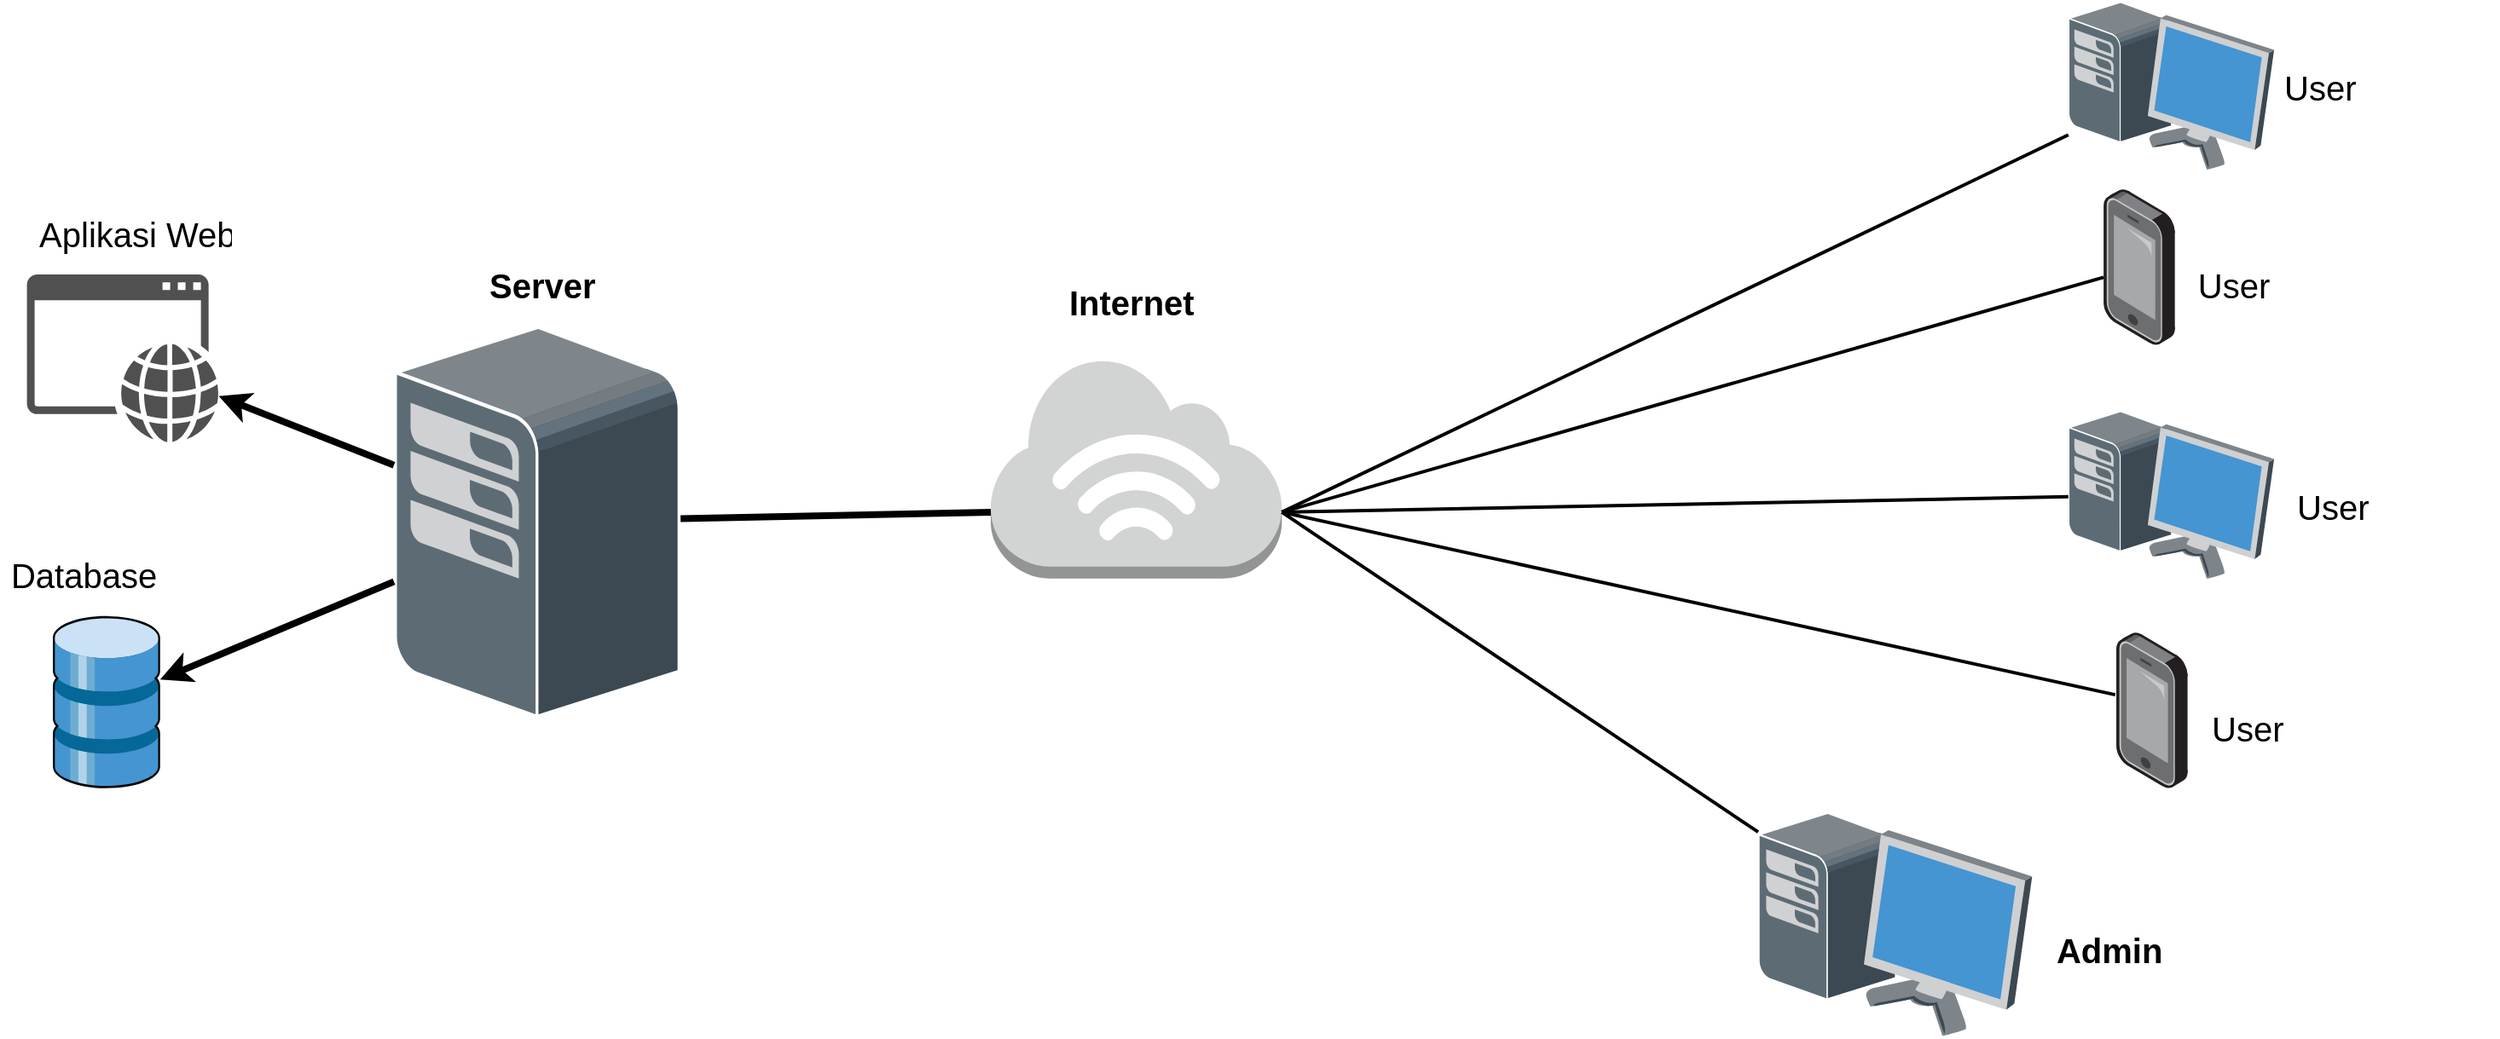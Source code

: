 <mxfile version="20.3.2" type="github">
  <diagram name="Page-1" id="197159a0-c6a4-9194-75a8-e4174976684c">
    <mxGraphModel dx="1533" dy="1293" grid="1" gridSize="10" guides="1" tooltips="1" connect="1" arrows="1" fold="1" page="1" pageScale="1.5" pageWidth="1169" pageHeight="826" background="none" math="0" shadow="0">
      <root>
        <mxCell id="0" style=";html=1;" />
        <mxCell id="1" style=";html=1;" parent="0" />
        <mxCell id="GcWamPMHpTgms4pKiPbo-2" value="" style="shadow=0;dashed=0;html=1;labelPosition=center;verticalLabelPosition=bottom;verticalAlign=top;align=center;outlineConnect=0;shape=mxgraph.veeam.3d.datastore;" vertex="1" parent="1">
          <mxGeometry x="110" y="460.31" width="62.89" height="101.07" as="geometry" />
        </mxCell>
        <mxCell id="GcWamPMHpTgms4pKiPbo-3" value="" style="shadow=0;dashed=0;html=1;labelPosition=center;verticalLabelPosition=bottom;verticalAlign=top;align=center;outlineConnect=0;shape=mxgraph.veeam.3d.esx_esxi;" vertex="1" parent="1">
          <mxGeometry x="310" y="290" width="168.09" height="230" as="geometry" />
        </mxCell>
        <mxCell id="GcWamPMHpTgms4pKiPbo-7" value="" style="shadow=0;dashed=0;html=1;labelPosition=center;verticalLabelPosition=bottom;verticalAlign=top;align=center;outlineConnect=0;shape=mxgraph.veeam.3d.workstation;" vertex="1" parent="1">
          <mxGeometry x="1110" y="575.54" width="160.65" height="131.05" as="geometry" />
        </mxCell>
        <mxCell id="GcWamPMHpTgms4pKiPbo-9" value="" style="endArrow=classic;html=1;rounded=0;jumpSize=20;strokeWidth=4;" edge="1" parent="1" source="GcWamPMHpTgms4pKiPbo-3" target="GcWamPMHpTgms4pKiPbo-2">
          <mxGeometry width="50" height="50" relative="1" as="geometry">
            <mxPoint x="460" y="854.47" as="sourcePoint" />
            <mxPoint x="510" y="804.47" as="targetPoint" />
          </mxGeometry>
        </mxCell>
        <mxCell id="GcWamPMHpTgms4pKiPbo-11" value="" style="points=[];aspect=fixed;html=1;align=center;shadow=0;dashed=0;image;image=img/lib/allied_telesis/computer_and_terminals/Smartphone.svg;" vertex="1" parent="1">
          <mxGeometry x="1312.53" y="210.0" width="41.88" height="91.38" as="geometry" />
        </mxCell>
        <mxCell id="GcWamPMHpTgms4pKiPbo-12" value="" style="shadow=0;dashed=0;html=1;labelPosition=center;verticalLabelPosition=bottom;verticalAlign=top;align=center;outlineConnect=0;shape=mxgraph.veeam.3d.workstation;" vertex="1" parent="1">
          <mxGeometry x="1291.88" y="340" width="120.65" height="98.42" as="geometry" />
        </mxCell>
        <mxCell id="GcWamPMHpTgms4pKiPbo-13" value="" style="shadow=0;dashed=0;html=1;labelPosition=center;verticalLabelPosition=bottom;verticalAlign=top;align=center;outlineConnect=0;shape=mxgraph.veeam.3d.workstation;" vertex="1" parent="1">
          <mxGeometry x="1291.88" y="100" width="120.65" height="98.42" as="geometry" />
        </mxCell>
        <mxCell id="GcWamPMHpTgms4pKiPbo-14" value="" style="points=[];aspect=fixed;html=1;align=center;shadow=0;dashed=0;image;image=img/lib/allied_telesis/computer_and_terminals/Smartphone.svg;" vertex="1" parent="1">
          <mxGeometry x="1320" y="470.0" width="41.88" height="91.38" as="geometry" />
        </mxCell>
        <mxCell id="GcWamPMHpTgms4pKiPbo-19" value="" style="outlineConnect=0;dashed=0;verticalLabelPosition=bottom;verticalAlign=top;align=center;html=1;shape=mxgraph.aws3.internet_3;fillColor=#D2D3D3;gradientColor=none;" vertex="1" parent="1">
          <mxGeometry x="660" y="308.52" width="170.65" height="129.9" as="geometry" />
        </mxCell>
        <mxCell id="GcWamPMHpTgms4pKiPbo-21" value="" style="endArrow=none;html=1;rounded=0;jumpSize=20;entryX=0;entryY=0.7;entryDx=0;entryDy=0;entryPerimeter=0;strokeWidth=4;endFill=0;" edge="1" parent="1" source="GcWamPMHpTgms4pKiPbo-3" target="GcWamPMHpTgms4pKiPbo-19">
          <mxGeometry width="50" height="50" relative="1" as="geometry">
            <mxPoint x="850" y="370" as="sourcePoint" />
            <mxPoint x="900" y="320" as="targetPoint" />
          </mxGeometry>
        </mxCell>
        <mxCell id="GcWamPMHpTgms4pKiPbo-25" value="" style="endArrow=none;html=1;rounded=0;jumpSize=20;entryX=1;entryY=0.7;entryDx=0;entryDy=0;entryPerimeter=0;strokeWidth=2;endFill=0;" edge="1" parent="1" source="GcWamPMHpTgms4pKiPbo-13" target="GcWamPMHpTgms4pKiPbo-19">
          <mxGeometry width="50" height="50" relative="1" as="geometry">
            <mxPoint x="628.09" y="357.838" as="sourcePoint" />
            <mxPoint x="905.325" y="250" as="targetPoint" />
          </mxGeometry>
        </mxCell>
        <mxCell id="GcWamPMHpTgms4pKiPbo-26" value="" style="endArrow=none;html=1;rounded=0;jumpSize=20;entryX=1;entryY=0.7;entryDx=0;entryDy=0;entryPerimeter=0;strokeWidth=2;endFill=0;" edge="1" parent="1" source="GcWamPMHpTgms4pKiPbo-11" target="GcWamPMHpTgms4pKiPbo-19">
          <mxGeometry width="50" height="50" relative="1" as="geometry">
            <mxPoint x="1370" y="320.108" as="sourcePoint" />
            <mxPoint x="905.325" y="250" as="targetPoint" />
          </mxGeometry>
        </mxCell>
        <mxCell id="GcWamPMHpTgms4pKiPbo-27" value="" style="endArrow=none;html=1;rounded=0;jumpSize=20;entryX=1;entryY=0.7;entryDx=0;entryDy=0;entryPerimeter=0;strokeWidth=2;endFill=0;" edge="1" parent="1" source="GcWamPMHpTgms4pKiPbo-12" target="GcWamPMHpTgms4pKiPbo-19">
          <mxGeometry width="50" height="50" relative="1" as="geometry">
            <mxPoint x="1309.38" y="415.531" as="sourcePoint" />
            <mxPoint x="905.325" y="250" as="targetPoint" />
          </mxGeometry>
        </mxCell>
        <mxCell id="GcWamPMHpTgms4pKiPbo-28" value="" style="endArrow=none;html=1;rounded=0;jumpSize=20;entryX=1;entryY=0.7;entryDx=0;entryDy=0;entryPerimeter=0;strokeWidth=2;exitX=-0.015;exitY=0.4;exitDx=0;exitDy=0;exitPerimeter=0;endFill=0;" edge="1" parent="1" source="GcWamPMHpTgms4pKiPbo-14" target="GcWamPMHpTgms4pKiPbo-19">
          <mxGeometry width="50" height="50" relative="1" as="geometry">
            <mxPoint x="1270" y="532.482" as="sourcePoint" />
            <mxPoint x="905.325" y="250" as="targetPoint" />
          </mxGeometry>
        </mxCell>
        <mxCell id="GcWamPMHpTgms4pKiPbo-29" value="" style="endArrow=none;html=1;rounded=0;jumpSize=20;entryX=1;entryY=0.7;entryDx=0;entryDy=0;entryPerimeter=0;strokeWidth=2;endFill=0;" edge="1" parent="1" source="GcWamPMHpTgms4pKiPbo-7" target="GcWamPMHpTgms4pKiPbo-19">
          <mxGeometry width="50" height="50" relative="1" as="geometry">
            <mxPoint x="1227.492" y="664.972" as="sourcePoint" />
            <mxPoint x="905.325" y="250" as="targetPoint" />
          </mxGeometry>
        </mxCell>
        <mxCell id="GcWamPMHpTgms4pKiPbo-30" value="" style="sketch=0;pointerEvents=1;shadow=0;dashed=0;html=1;strokeColor=none;fillColor=#505050;labelPosition=center;verticalLabelPosition=bottom;verticalAlign=top;outlineConnect=0;align=center;shape=mxgraph.office.concepts.application_web;" vertex="1" parent="1">
          <mxGeometry x="94.8" y="260" width="112.48" height="98.42" as="geometry" />
        </mxCell>
        <mxCell id="GcWamPMHpTgms4pKiPbo-31" value="" style="endArrow=classic;html=1;rounded=0;jumpSize=20;strokeWidth=4;" edge="1" parent="1" source="GcWamPMHpTgms4pKiPbo-3" target="GcWamPMHpTgms4pKiPbo-30">
          <mxGeometry width="50" height="50" relative="1" as="geometry">
            <mxPoint x="320" y="481.223" as="sourcePoint" />
            <mxPoint x="172.89" y="597.138" as="targetPoint" />
          </mxGeometry>
        </mxCell>
        <mxCell id="GcWamPMHpTgms4pKiPbo-32" value="Aplikasi Web" style="text;strokeColor=none;fillColor=none;align=left;verticalAlign=middle;spacingLeft=4;spacingRight=4;overflow=hidden;points=[[0,0.5],[1,0.5]];portConstraint=eastwest;rotatable=0;fontSize=20;" vertex="1" parent="1">
          <mxGeometry x="96.04" y="220" width="123.96" height="30" as="geometry" />
        </mxCell>
        <mxCell id="GcWamPMHpTgms4pKiPbo-33" value="Database" style="text;strokeColor=none;fillColor=none;align=left;verticalAlign=middle;spacingLeft=4;spacingRight=4;overflow=hidden;points=[[0,0.5],[1,0.5]];portConstraint=eastwest;rotatable=0;fontSize=20;" vertex="1" parent="1">
          <mxGeometry x="79.46" y="420" width="123.96" height="30" as="geometry" />
        </mxCell>
        <mxCell id="GcWamPMHpTgms4pKiPbo-34" value="Internet" style="text;strokeColor=none;fillColor=none;align=left;verticalAlign=middle;spacingLeft=4;spacingRight=4;overflow=hidden;points=[[0,0.5],[1,0.5]];portConstraint=eastwest;rotatable=0;fontSize=20;fontStyle=1" vertex="1" parent="1">
          <mxGeometry x="700" y="260" width="123.96" height="30" as="geometry" />
        </mxCell>
        <mxCell id="GcWamPMHpTgms4pKiPbo-35" value="User" style="text;strokeColor=none;fillColor=none;align=left;verticalAlign=middle;spacingLeft=4;spacingRight=4;overflow=hidden;points=[[0,0.5],[1,0.5]];portConstraint=eastwest;rotatable=0;fontSize=20;" vertex="1" parent="1">
          <mxGeometry x="1412.53" y="134.21" width="123.96" height="30" as="geometry" />
        </mxCell>
        <mxCell id="GcWamPMHpTgms4pKiPbo-36" value="User" style="text;strokeColor=none;fillColor=none;align=left;verticalAlign=middle;spacingLeft=4;spacingRight=4;overflow=hidden;points=[[0,0.5],[1,0.5]];portConstraint=eastwest;rotatable=0;fontSize=20;" vertex="1" parent="1">
          <mxGeometry x="1361.88" y="250" width="123.96" height="30" as="geometry" />
        </mxCell>
        <mxCell id="GcWamPMHpTgms4pKiPbo-37" value="User" style="text;strokeColor=none;fillColor=none;align=left;verticalAlign=middle;spacingLeft=4;spacingRight=4;overflow=hidden;points=[[0,0.5],[1,0.5]];portConstraint=eastwest;rotatable=0;fontSize=20;" vertex="1" parent="1">
          <mxGeometry x="1370.0" y="510" width="123.96" height="30" as="geometry" />
        </mxCell>
        <mxCell id="GcWamPMHpTgms4pKiPbo-38" value="Admin" style="text;strokeColor=none;fillColor=none;align=left;verticalAlign=middle;spacingLeft=4;spacingRight=4;overflow=hidden;points=[[0,0.5],[1,0.5]];portConstraint=eastwest;rotatable=0;fontSize=20;fontStyle=1" vertex="1" parent="1">
          <mxGeometry x="1278.96" y="640" width="123.96" height="30" as="geometry" />
        </mxCell>
        <mxCell id="GcWamPMHpTgms4pKiPbo-39" value="User" style="text;strokeColor=none;fillColor=none;align=left;verticalAlign=middle;spacingLeft=4;spacingRight=4;overflow=hidden;points=[[0,0.5],[1,0.5]];portConstraint=eastwest;rotatable=0;fontSize=20;" vertex="1" parent="1">
          <mxGeometry x="1420.0" y="380" width="123.96" height="30" as="geometry" />
        </mxCell>
        <mxCell id="GcWamPMHpTgms4pKiPbo-40" value="Server" style="text;strokeColor=none;fillColor=none;align=left;verticalAlign=middle;spacingLeft=4;spacingRight=4;overflow=hidden;points=[[0,0.5],[1,0.5]];portConstraint=eastwest;rotatable=0;fontSize=20;fontStyle=1" vertex="1" parent="1">
          <mxGeometry x="360" y="250" width="123.96" height="30" as="geometry" />
        </mxCell>
      </root>
    </mxGraphModel>
  </diagram>
</mxfile>
